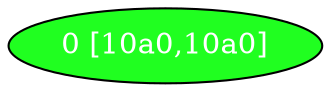 diGraph client{
	client_0  [style=filled fillcolor="#20FF20" fontcolor="#ffffff" shape=oval label="0 [10a0,10a0]"]


}